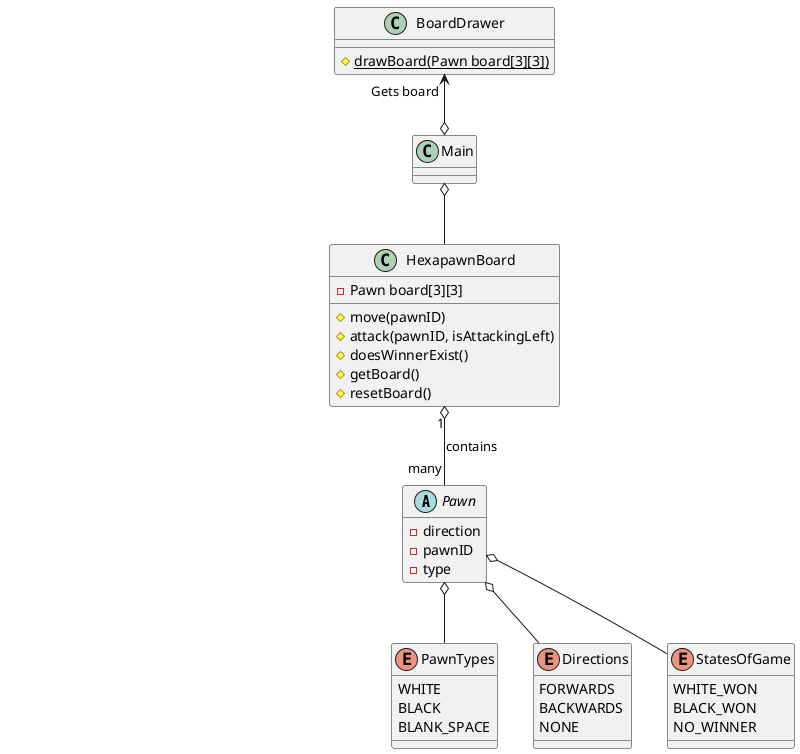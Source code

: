@startuml
'https://plantuml.com/class-diagram


abstract class Pawn{
    - direction
    - {field} pawnID
    - type
    attack(isAttackingLeft)
    move()
}

class PlayerPawn{
    direction = up
    # pawnID = 1, 2, or 3
    type = PLAYER
}

class AIPawn{
    direction = down
    # pawnID = -1, -2, or -3
    type = AI
}

class HexapawnBoard{
    - Pawn board[3][3]
    # move(pawnID)
    # attack(pawnID, isAttackingLeft)
    # doesWinnerExist()
    # getBoard()
    # resetBoard()
}

class BoardDrawer{
    # {static} drawBoard(Pawn board[3][3])
}

class Main{

}

enum PawnTypes{
    WHITE
    BLACK
    BLANK_SPACE
}

enum Directions{
    FORWARDS
    BACKWARDS
    NONE
}

enum StatesOfGame{
    WHITE_WON
    BLACK_WON
    NO_WINNER
}

Pawn o-- PawnTypes
Pawn o-- Directions
Pawn o-- StatesOfGame
BoardDrawer "Gets board" <--o Main
Main o-- HexapawnBoard
HexapawnBoard "1" o-- "many" Pawn : contains
Pawn <|-- PlayerPawn
Pawn <|-- AIPawn

hide PlayerPawn
hide AIPawn
hide Pawn methods

@enduml